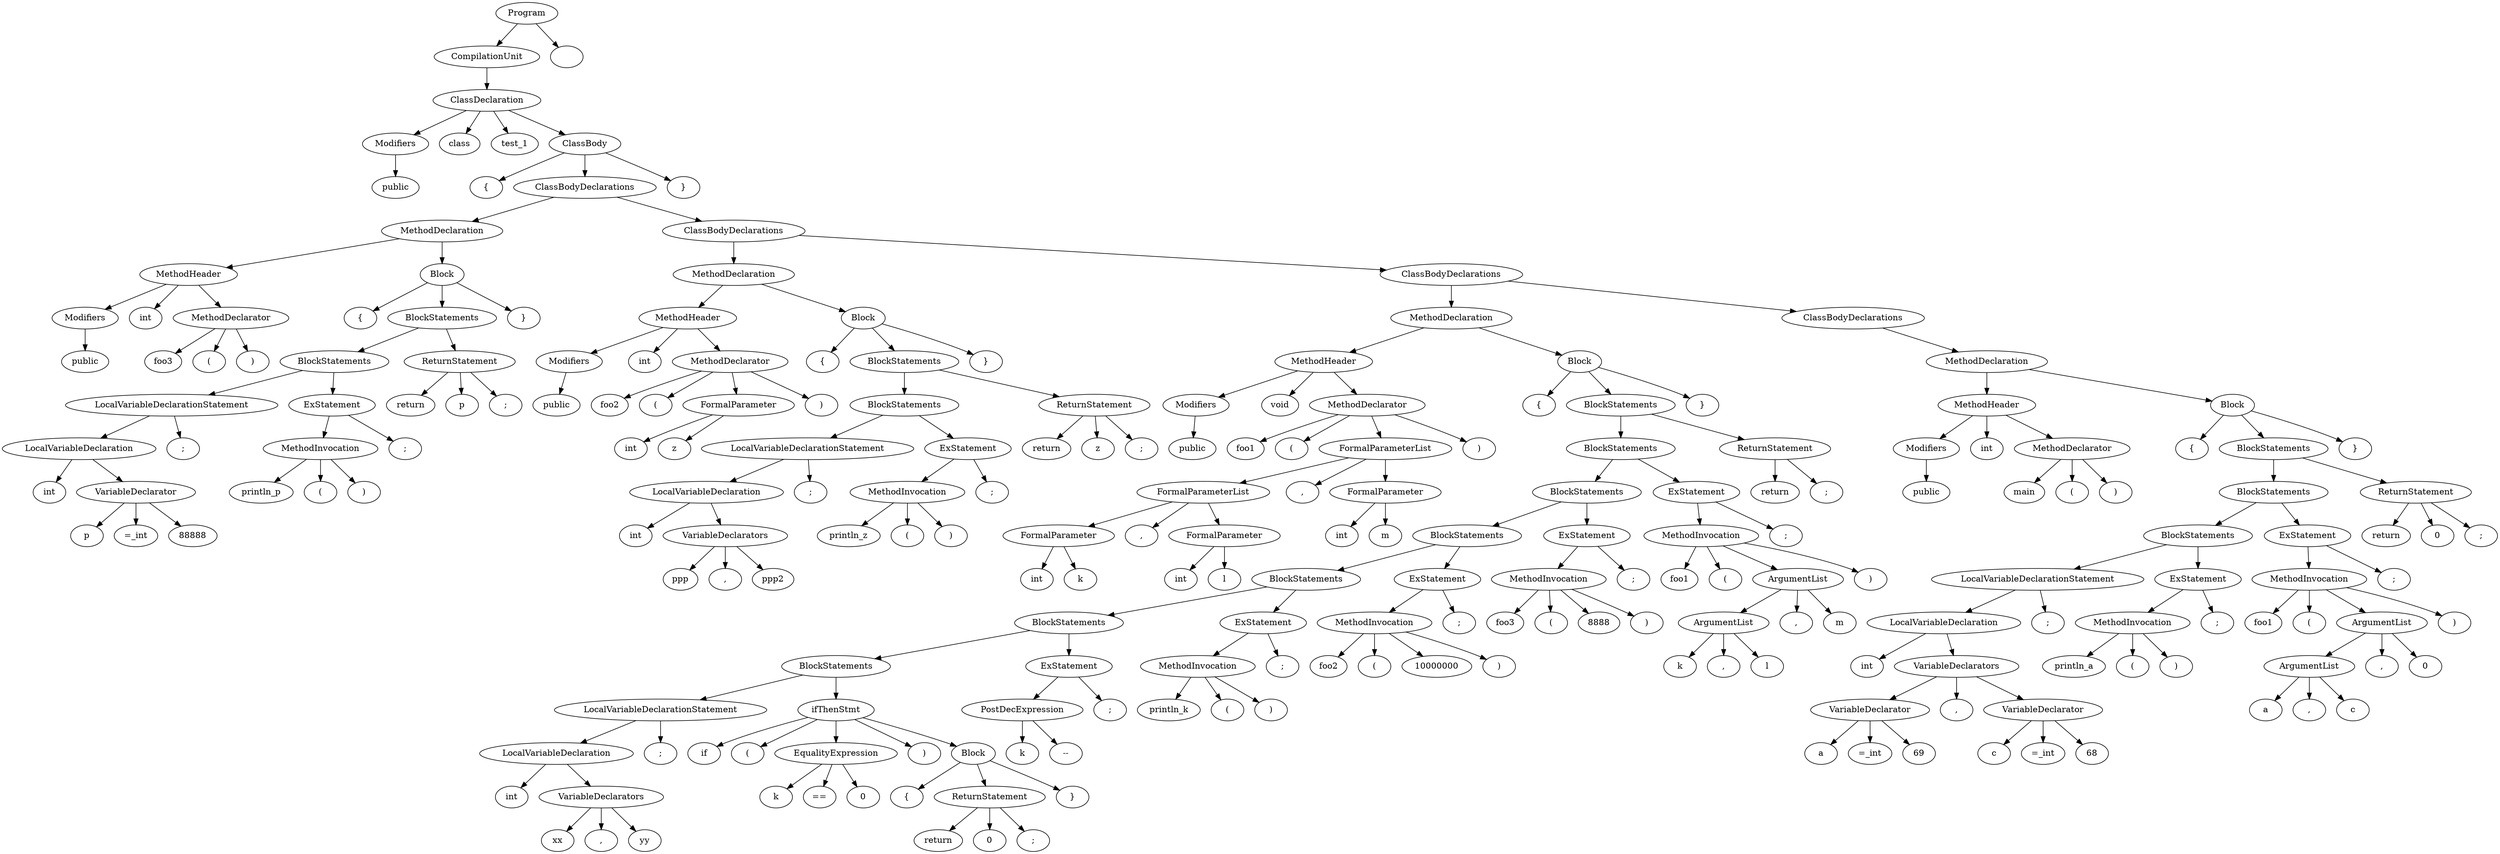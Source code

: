 digraph G {
n1 [label="public"]
n2 [label="Modifiers"]
n2->n1;
n3 [label="class"]
n4 [label="test_1"]
n5 [label="{"]
n6 [label="public"]
n7 [label="Modifiers"]
n7->n6;
n8 [label="int"]
n9 [label="foo3"]
n10 [label="("]
n11 [label=")"]
n12 [label="MethodDeclarator"]
n12->n11;
n12->n10;
n12->n9;
n13 [label="MethodHeader"]
n13->n12;
n13->n8;
n13->n7;
n14 [label="{"]
n15 [label="int"]
n16 [label="p"]
n17 [label="=_int"]
n18 [label="88888"]
n19 [label="VariableDeclarator"]
n19->n18;
n19->n17;
n19->n16;
n20 [label="LocalVariableDeclaration"]
n20->n19;
n20->n15;
n21 [label=";"]
n22 [label="LocalVariableDeclarationStatement"]
n22->n21;
n22->n20;
n23 [label="println_p"]
n24 [label="("]
n25 [label=")"]
n26 [label="MethodInvocation"]
n26->n25;
n26->n24;
n26->n23;
n27 [label=";"]
n28 [label="ExStatement"]
n28->n27;
n28->n26;
n29 [label="BlockStatements"]
n29->n28;
n29->n22;
n30 [label="return"]
n31 [label="p"]
n32 [label=";"]
n33 [label="ReturnStatement"]
n33->n32;
n33->n31;
n33->n30;
n34 [label="BlockStatements"]
n34->n33;
n34->n29;
n35 [label="}"]
n36 [label="Block"]
n36->n35;
n36->n34;
n36->n14;
n37 [label="MethodDeclaration"]
n37->n36;
n37->n13;
n38 [label="public"]
n39 [label="Modifiers"]
n39->n38;
n40 [label="int"]
n41 [label="foo2"]
n42 [label="("]
n43 [label="int"]
n44 [label="z"]
n45 [label="FormalParameter"]
n45->n44;
n45->n43;
n46 [label=")"]
n47 [label="MethodDeclarator"]
n47->n46;
n47->n45;
n47->n42;
n47->n41;
n48 [label="MethodHeader"]
n48->n47;
n48->n40;
n48->n39;
n49 [label="{"]
n50 [label="int"]
n51 [label="ppp"]
n52 [label=","]
n53 [label="ppp2"]
n54 [label="VariableDeclarators"]
n54->n53;
n54->n52;
n54->n51;
n55 [label="LocalVariableDeclaration"]
n55->n54;
n55->n50;
n56 [label=";"]
n57 [label="LocalVariableDeclarationStatement"]
n57->n56;
n57->n55;
n58 [label="println_z"]
n59 [label="("]
n60 [label=")"]
n61 [label="MethodInvocation"]
n61->n60;
n61->n59;
n61->n58;
n62 [label=";"]
n63 [label="ExStatement"]
n63->n62;
n63->n61;
n64 [label="BlockStatements"]
n64->n63;
n64->n57;
n65 [label="return"]
n66 [label="z"]
n67 [label=";"]
n68 [label="ReturnStatement"]
n68->n67;
n68->n66;
n68->n65;
n69 [label="BlockStatements"]
n69->n68;
n69->n64;
n70 [label="}"]
n71 [label="Block"]
n71->n70;
n71->n69;
n71->n49;
n72 [label="MethodDeclaration"]
n72->n71;
n72->n48;
n73 [label="public"]
n74 [label="Modifiers"]
n74->n73;
n75 [label="void"]
n76 [label="foo1"]
n77 [label="("]
n78 [label="int"]
n79 [label="k"]
n80 [label="FormalParameter"]
n80->n79;
n80->n78;
n81 [label=","]
n82 [label="int"]
n83 [label="l"]
n84 [label="FormalParameter"]
n84->n83;
n84->n82;
n85 [label="FormalParameterList"]
n85->n84;
n85->n81;
n85->n80;
n86 [label=","]
n87 [label="int"]
n88 [label="m"]
n89 [label="FormalParameter"]
n89->n88;
n89->n87;
n90 [label="FormalParameterList"]
n90->n89;
n90->n86;
n90->n85;
n91 [label=")"]
n92 [label="MethodDeclarator"]
n92->n91;
n92->n90;
n92->n77;
n92->n76;
n93 [label="MethodHeader"]
n93->n92;
n93->n75;
n93->n74;
n94 [label="{"]
n95 [label="int"]
n96 [label="xx"]
n97 [label=","]
n98 [label="yy"]
n99 [label="VariableDeclarators"]
n99->n98;
n99->n97;
n99->n96;
n100 [label="LocalVariableDeclaration"]
n100->n99;
n100->n95;
n101 [label=";"]
n102 [label="LocalVariableDeclarationStatement"]
n102->n101;
n102->n100;
n103 [label="if"]
n104 [label="("]
n105 [label="k"]
n106 [label="=="]
n107 [label="0"]
n108 [label="EqualityExpression"]
n108->n107;
n108->n106;
n108->n105;
n109 [label=")"]
n110 [label="{"]
n111 [label="return"]
n112 [label="0"]
n113 [label=";"]
n114 [label="ReturnStatement"]
n114->n113;
n114->n112;
n114->n111;
n115 [label="}"]
n116 [label="Block"]
n116->n115;
n116->n114;
n116->n110;
n117 [label="ifThenStmt"]
n117->n116;
n117->n109;
n117->n108;
n117->n104;
n117->n103;
n118 [label="BlockStatements"]
n118->n117;
n118->n102;
n119 [label="k"]
n120 [label="--"]
n121 [label="PostDecExpression"]
n121->n120;
n121->n119;
n122 [label=";"]
n123 [label="ExStatement"]
n123->n122;
n123->n121;
n124 [label="BlockStatements"]
n124->n123;
n124->n118;
n125 [label="println_k"]
n126 [label="("]
n127 [label=")"]
n128 [label="MethodInvocation"]
n128->n127;
n128->n126;
n128->n125;
n129 [label=";"]
n130 [label="ExStatement"]
n130->n129;
n130->n128;
n131 [label="BlockStatements"]
n131->n130;
n131->n124;
n132 [label="foo2"]
n133 [label="("]
n134 [label="10000000"]
n135 [label=")"]
n136 [label="MethodInvocation"]
n136->n135;
n136->n134;
n136->n133;
n136->n132;
n137 [label=";"]
n138 [label="ExStatement"]
n138->n137;
n138->n136;
n139 [label="BlockStatements"]
n139->n138;
n139->n131;
n140 [label="foo3"]
n141 [label="("]
n142 [label="8888"]
n143 [label=")"]
n144 [label="MethodInvocation"]
n144->n143;
n144->n142;
n144->n141;
n144->n140;
n145 [label=";"]
n146 [label="ExStatement"]
n146->n145;
n146->n144;
n147 [label="BlockStatements"]
n147->n146;
n147->n139;
n148 [label="foo1"]
n149 [label="("]
n150 [label="k"]
n151 [label=","]
n152 [label="l"]
n153 [label="ArgumentList"]
n153->n152;
n153->n151;
n153->n150;
n154 [label=","]
n155 [label="m"]
n156 [label="ArgumentList"]
n156->n155;
n156->n154;
n156->n153;
n157 [label=")"]
n158 [label="MethodInvocation"]
n158->n157;
n158->n156;
n158->n149;
n158->n148;
n159 [label=";"]
n160 [label="ExStatement"]
n160->n159;
n160->n158;
n161 [label="BlockStatements"]
n161->n160;
n161->n147;
n162 [label="return"]
n163 [label=";"]
n164 [label="ReturnStatement"]
n164->n163;
n164->n162;
n165 [label="BlockStatements"]
n165->n164;
n165->n161;
n166 [label="}"]
n167 [label="Block"]
n167->n166;
n167->n165;
n167->n94;
n168 [label="MethodDeclaration"]
n168->n167;
n168->n93;
n169 [label="public"]
n170 [label="Modifiers"]
n170->n169;
n171 [label="int"]
n172 [label="main"]
n173 [label="("]
n174 [label=")"]
n175 [label="MethodDeclarator"]
n175->n174;
n175->n173;
n175->n172;
n176 [label="MethodHeader"]
n176->n175;
n176->n171;
n176->n170;
n177 [label="{"]
n178 [label="int"]
n179 [label="a"]
n180 [label="=_int"]
n181 [label="69"]
n182 [label="VariableDeclarator"]
n182->n181;
n182->n180;
n182->n179;
n183 [label=","]
n184 [label="c"]
n185 [label="=_int"]
n186 [label="68"]
n187 [label="VariableDeclarator"]
n187->n186;
n187->n185;
n187->n184;
n188 [label="VariableDeclarators"]
n188->n187;
n188->n183;
n188->n182;
n189 [label="LocalVariableDeclaration"]
n189->n188;
n189->n178;
n190 [label=";"]
n191 [label="LocalVariableDeclarationStatement"]
n191->n190;
n191->n189;
n192 [label="println_a"]
n193 [label="("]
n194 [label=")"]
n195 [label="MethodInvocation"]
n195->n194;
n195->n193;
n195->n192;
n196 [label=";"]
n197 [label="ExStatement"]
n197->n196;
n197->n195;
n198 [label="BlockStatements"]
n198->n197;
n198->n191;
n199 [label="foo1"]
n200 [label="("]
n201 [label="a"]
n202 [label=","]
n203 [label="c"]
n204 [label="ArgumentList"]
n204->n203;
n204->n202;
n204->n201;
n205 [label=","]
n206 [label="0"]
n207 [label="ArgumentList"]
n207->n206;
n207->n205;
n207->n204;
n208 [label=")"]
n209 [label="MethodInvocation"]
n209->n208;
n209->n207;
n209->n200;
n209->n199;
n210 [label=";"]
n211 [label="ExStatement"]
n211->n210;
n211->n209;
n212 [label="BlockStatements"]
n212->n211;
n212->n198;
n213 [label="return"]
n214 [label="0"]
n215 [label=";"]
n216 [label="ReturnStatement"]
n216->n215;
n216->n214;
n216->n213;
n217 [label="BlockStatements"]
n217->n216;
n217->n212;
n218 [label="}"]
n219 [label="Block"]
n219->n218;
n219->n217;
n219->n177;
n220 [label="MethodDeclaration"]
n220->n219;
n220->n176;
n221 [label="ClassBodyDeclarations"]
n221->n220;
n222 [label="ClassBodyDeclarations"]
n222->n221;
n222->n168;
n223 [label="ClassBodyDeclarations"]
n223->n222;
n223->n72;
n224 [label="ClassBodyDeclarations"]
n224->n223;
n224->n37;
n225 [label="}"]
n226 [label="ClassBody"]
n226->n225;
n226->n224;
n226->n5;
n227 [label="ClassDeclaration"]
n227->n226;
n227->n4;
n227->n3;
n227->n2;
n228 [label="CompilationUnit"]
n228->n227;
n229 [label="Program"]
n229->n230;
n229->n228;
n230 [label=""]
}
